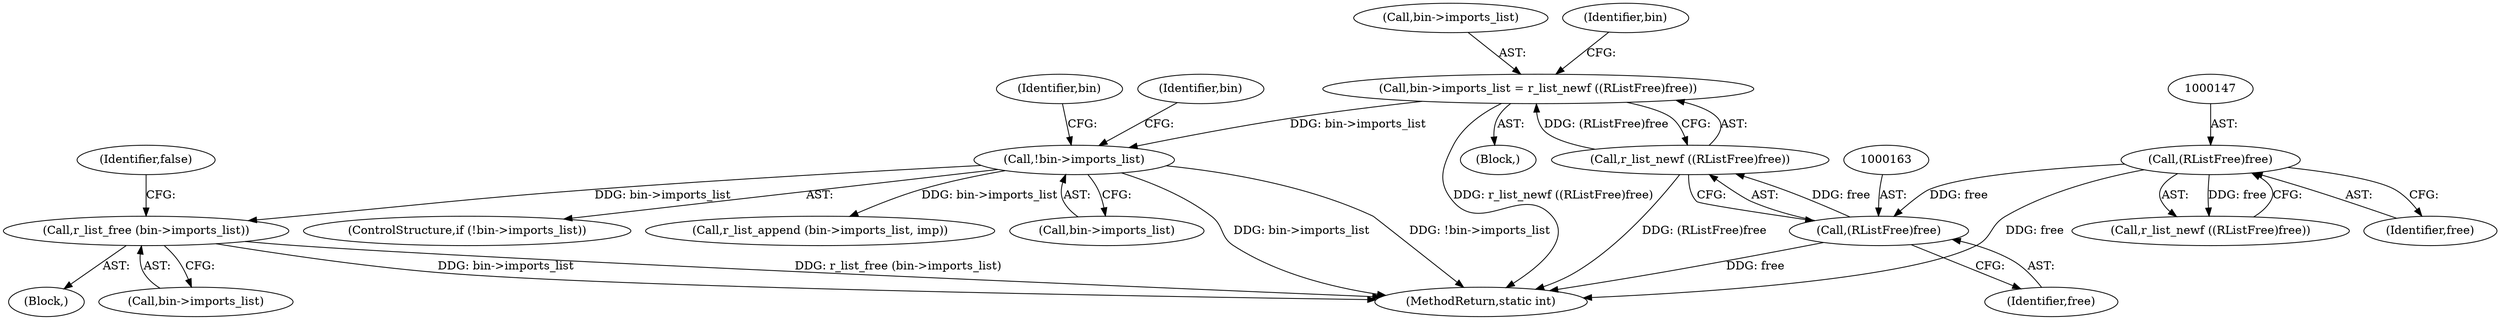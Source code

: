 digraph "0_radare2_ead645853a63bf83d8386702cad0cf23b31d7eeb@API" {
"1000195" [label="(Call,r_list_free (bin->imports_list))"];
"1000166" [label="(Call,!bin->imports_list)"];
"1000157" [label="(Call,bin->imports_list = r_list_newf ((RListFree)free))"];
"1000161" [label="(Call,r_list_newf ((RListFree)free))"];
"1000162" [label="(Call,(RListFree)free)"];
"1000146" [label="(Call,(RListFree)free)"];
"1000190" [label="(Block,)"];
"1000161" [label="(Call,r_list_newf ((RListFree)free))"];
"1000166" [label="(Call,!bin->imports_list)"];
"1000145" [label="(Call,r_list_newf ((RListFree)free))"];
"1000531" [label="(Call,r_list_append (bin->imports_list, imp))"];
"1000617" [label="(MethodReturn,static int)"];
"1000162" [label="(Call,(RListFree)free)"];
"1000200" [label="(Identifier,false)"];
"1000158" [label="(Call,bin->imports_list)"];
"1000195" [label="(Call,r_list_free (bin->imports_list))"];
"1000173" [label="(Identifier,bin)"];
"1000105" [label="(Block,)"];
"1000148" [label="(Identifier,free)"];
"1000167" [label="(Call,bin->imports_list)"];
"1000168" [label="(Identifier,bin)"];
"1000165" [label="(ControlStructure,if (!bin->imports_list))"];
"1000146" [label="(Call,(RListFree)free)"];
"1000157" [label="(Call,bin->imports_list = r_list_newf ((RListFree)free))"];
"1000179" [label="(Identifier,bin)"];
"1000164" [label="(Identifier,free)"];
"1000196" [label="(Call,bin->imports_list)"];
"1000195" -> "1000190"  [label="AST: "];
"1000195" -> "1000196"  [label="CFG: "];
"1000196" -> "1000195"  [label="AST: "];
"1000200" -> "1000195"  [label="CFG: "];
"1000195" -> "1000617"  [label="DDG: r_list_free (bin->imports_list)"];
"1000195" -> "1000617"  [label="DDG: bin->imports_list"];
"1000166" -> "1000195"  [label="DDG: bin->imports_list"];
"1000166" -> "1000165"  [label="AST: "];
"1000166" -> "1000167"  [label="CFG: "];
"1000167" -> "1000166"  [label="AST: "];
"1000173" -> "1000166"  [label="CFG: "];
"1000179" -> "1000166"  [label="CFG: "];
"1000166" -> "1000617"  [label="DDG: !bin->imports_list"];
"1000166" -> "1000617"  [label="DDG: bin->imports_list"];
"1000157" -> "1000166"  [label="DDG: bin->imports_list"];
"1000166" -> "1000531"  [label="DDG: bin->imports_list"];
"1000157" -> "1000105"  [label="AST: "];
"1000157" -> "1000161"  [label="CFG: "];
"1000158" -> "1000157"  [label="AST: "];
"1000161" -> "1000157"  [label="AST: "];
"1000168" -> "1000157"  [label="CFG: "];
"1000157" -> "1000617"  [label="DDG: r_list_newf ((RListFree)free)"];
"1000161" -> "1000157"  [label="DDG: (RListFree)free"];
"1000161" -> "1000162"  [label="CFG: "];
"1000162" -> "1000161"  [label="AST: "];
"1000161" -> "1000617"  [label="DDG: (RListFree)free"];
"1000162" -> "1000161"  [label="DDG: free"];
"1000162" -> "1000164"  [label="CFG: "];
"1000163" -> "1000162"  [label="AST: "];
"1000164" -> "1000162"  [label="AST: "];
"1000162" -> "1000617"  [label="DDG: free"];
"1000146" -> "1000162"  [label="DDG: free"];
"1000146" -> "1000145"  [label="AST: "];
"1000146" -> "1000148"  [label="CFG: "];
"1000147" -> "1000146"  [label="AST: "];
"1000148" -> "1000146"  [label="AST: "];
"1000145" -> "1000146"  [label="CFG: "];
"1000146" -> "1000617"  [label="DDG: free"];
"1000146" -> "1000145"  [label="DDG: free"];
}
